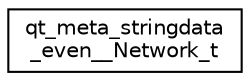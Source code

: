 digraph "Graphical Class Hierarchy"
{
  edge [fontname="Helvetica",fontsize="10",labelfontname="Helvetica",labelfontsize="10"];
  node [fontname="Helvetica",fontsize="10",shape=record];
  rankdir="LR";
  Node0 [label="qt_meta_stringdata\l_even__Network_t",height=0.2,width=0.4,color="black", fillcolor="white", style="filled",URL="$structqt__meta__stringdata__even_____network__t.html"];
}

